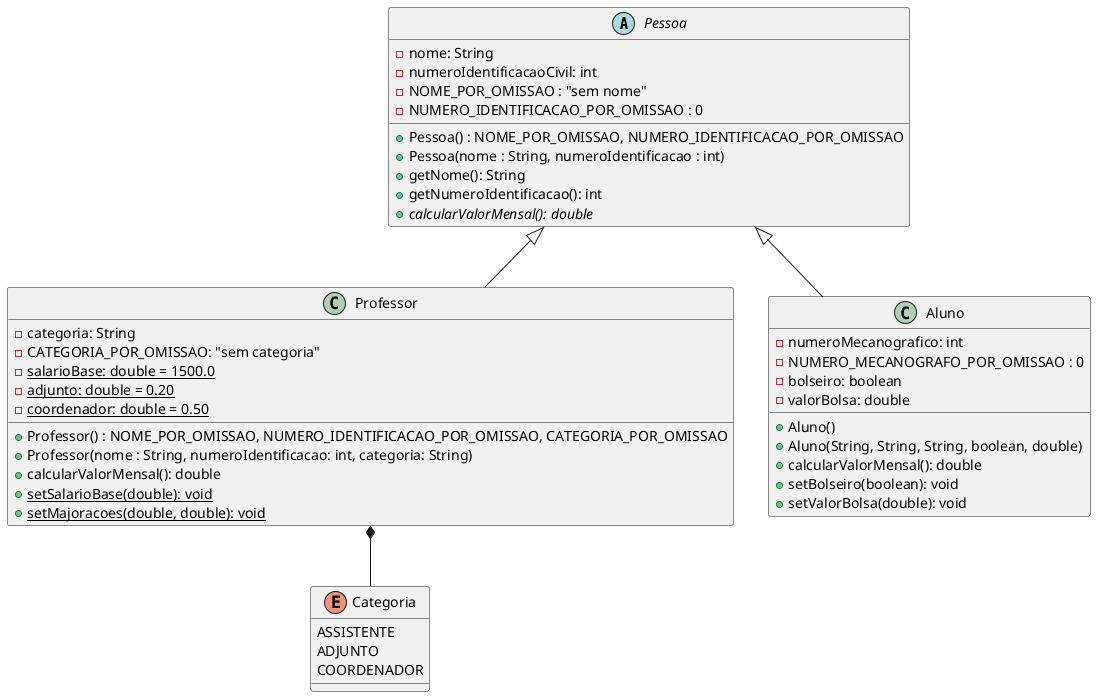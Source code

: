 @startuml

abstract class Pessoa {
  - nome: String
  - numeroIdentificacaoCivil: int
  - NOME_POR_OMISSAO : "sem nome"
  - NUMERO_IDENTIFICACAO_POR_OMISSAO : 0
  + Pessoa() : NOME_POR_OMISSAO, NUMERO_IDENTIFICACAO_POR_OMISSAO
  + Pessoa(nome : String, numeroIdentificacao : int)
  + getNome(): String
  + getNumeroIdentificacao(): int
  {abstract} + calcularValorMensal(): double
}

class Professor {
  - categoria: String
  - CATEGORIA_POR_OMISSAO: "sem categoria"
  - {static} salarioBase: double = 1500.0
  - {static} adjunto: double = 0.20
  - {static} coordenador: double = 0.50
  + Professor() : NOME_POR_OMISSAO, NUMERO_IDENTIFICACAO_POR_OMISSAO, CATEGORIA_POR_OMISSAO
  + Professor(nome : String, numeroIdentificacao: int, categoria: String)
  + calcularValorMensal(): double
  + {static} setSalarioBase(double): void
  + {static} setMajoracoes(double, double): void
}

enum Categoria {
  ASSISTENTE
  ADJUNTO
  COORDENADOR
}

class Aluno {
  - numeroMecanografico: int
  - NUMERO_MECANOGRAFO_POR_OMISSAO : 0
  - bolseiro: boolean
  - valorBolsa: double
  + Aluno()
  + Aluno(String, String, String, boolean, double)
  + calcularValorMensal(): double
  + setBolseiro(boolean): void
  + setValorBolsa(double): void
}

Pessoa <|-- Professor
Pessoa <|-- Aluno
Professor *-- Categoria


@enduml